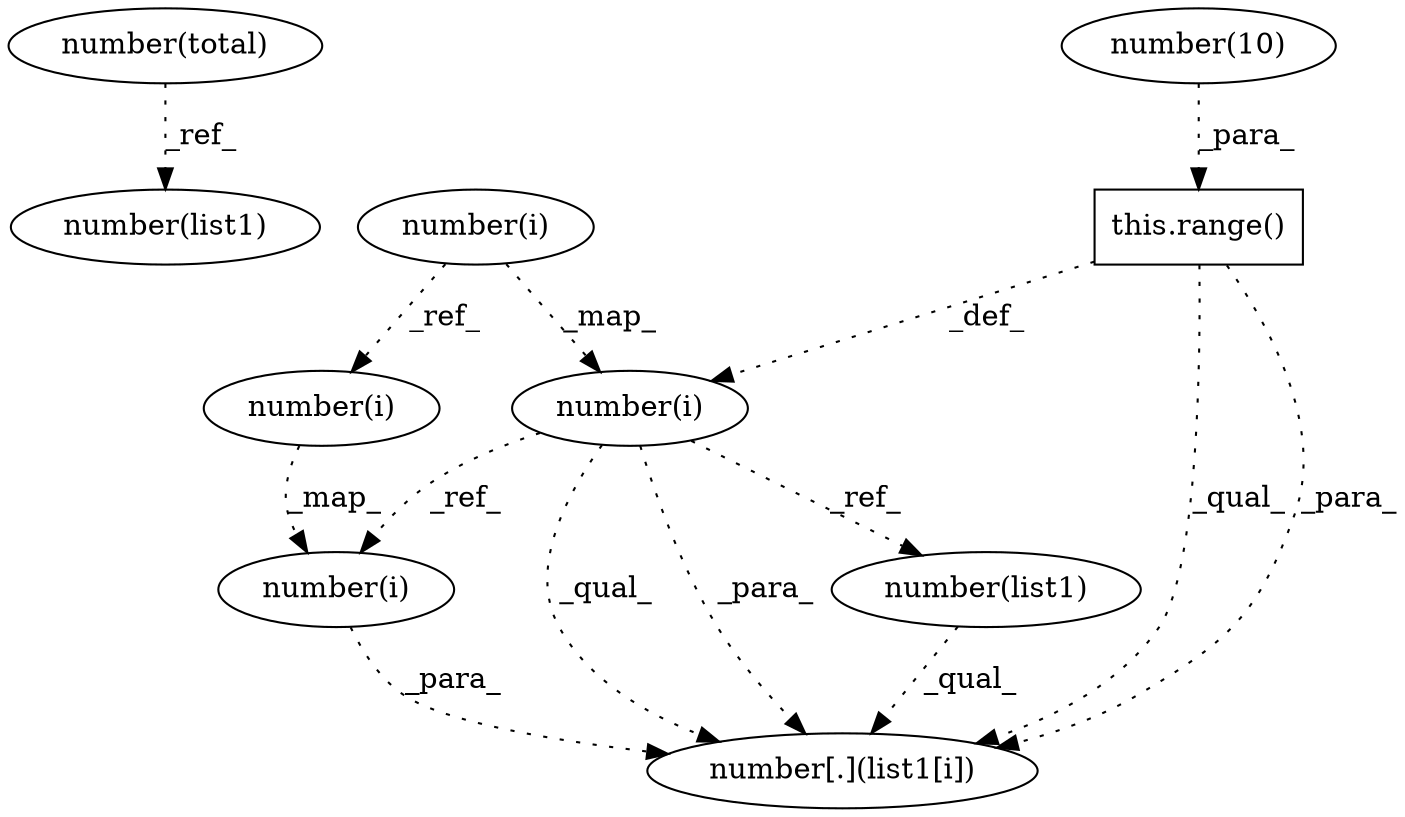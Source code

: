 digraph G {
1 [label="number(list1)" shape=ellipse]
2 [label="number[.](list1[i])" shape=ellipse]
3 [label="number(total)" shape=ellipse]
4 [label="number(i)" shape=ellipse]
5 [label="number(i)" shape=ellipse]
6 [label="number(list1)" shape=ellipse]
7 [label="number(10)" shape=ellipse]
8 [label="this.range()" shape=box]
9 [label="number(i)" shape=ellipse]
10 [label="number(i)" shape=ellipse]
3 -> 1 [label="_ref_" style=dotted];
6 -> 2 [label="_qual_" style=dotted];
9 -> 2 [label="_para_" style=dotted];
10 -> 2 [label="_qual_" style=dotted];
8 -> 2 [label="_qual_" style=dotted];
10 -> 2 [label="_para_" style=dotted];
8 -> 2 [label="_para_" style=dotted];
4 -> 5 [label="_ref_" style=dotted];
10 -> 6 [label="_ref_" style=dotted];
7 -> 8 [label="_para_" style=dotted];
10 -> 9 [label="_ref_" style=dotted];
5 -> 9 [label="_map_" style=dotted];
8 -> 10 [label="_def_" style=dotted];
4 -> 10 [label="_map_" style=dotted];
}